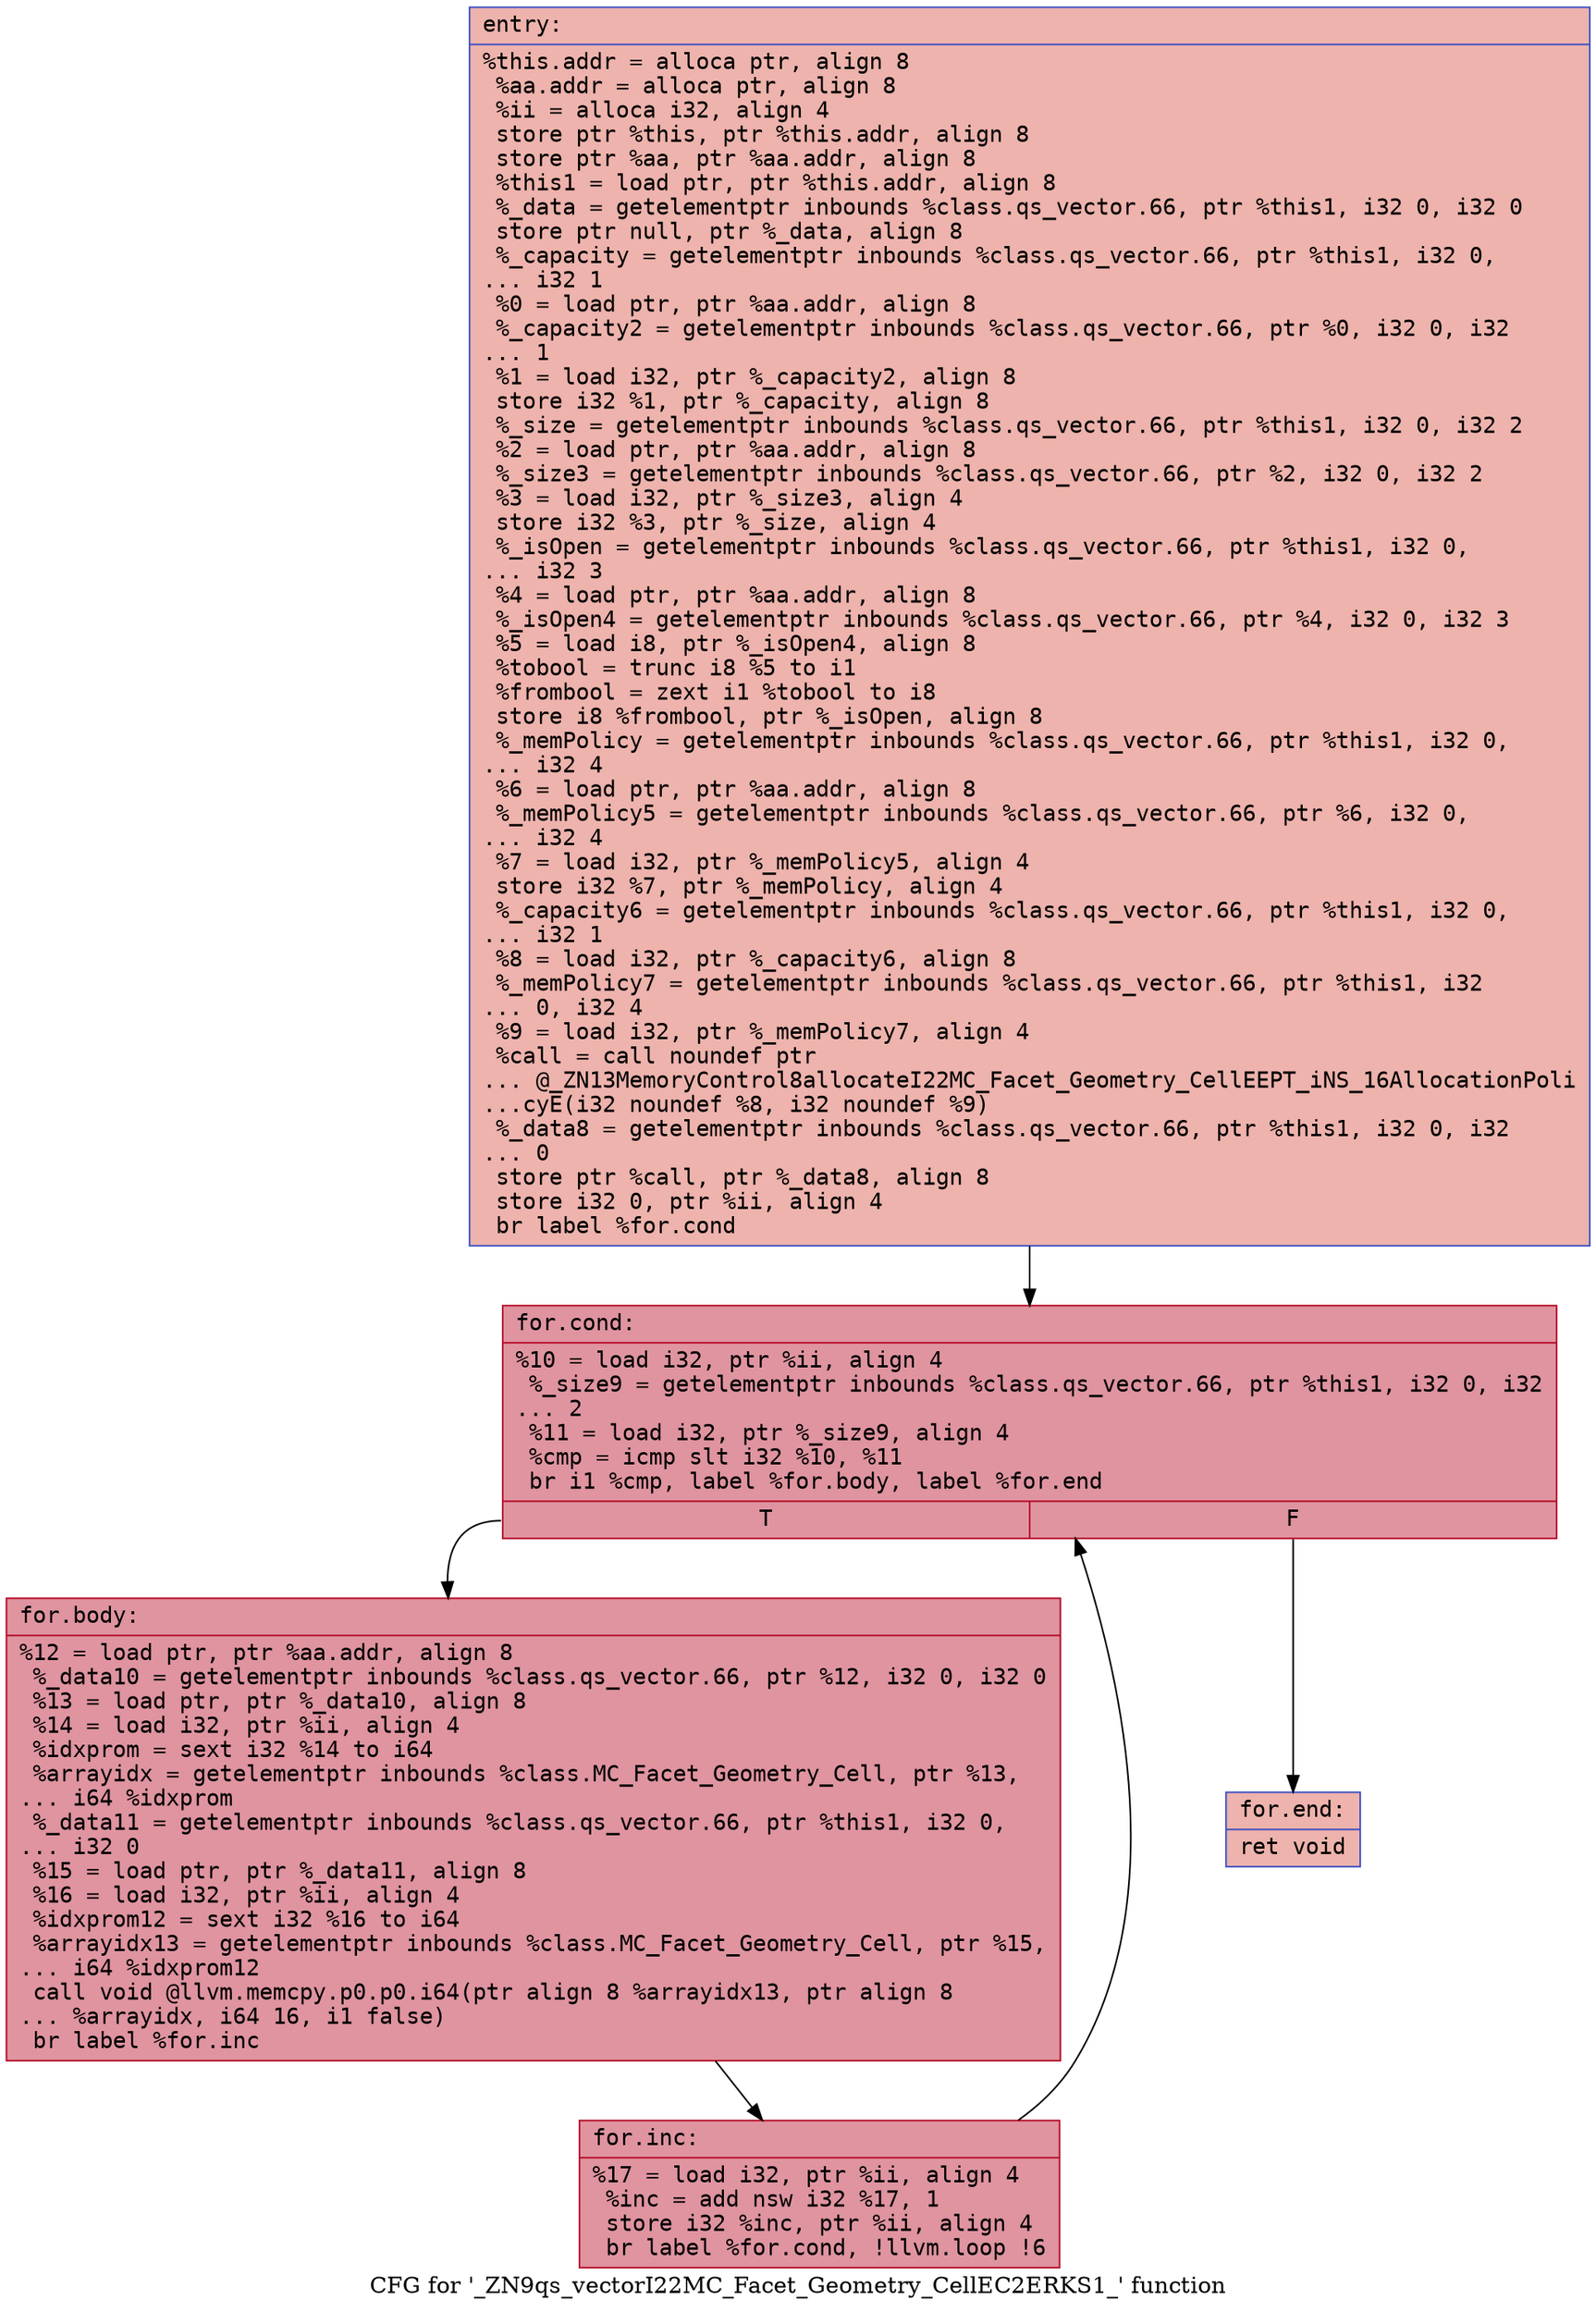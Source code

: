 digraph "CFG for '_ZN9qs_vectorI22MC_Facet_Geometry_CellEC2ERKS1_' function" {
	label="CFG for '_ZN9qs_vectorI22MC_Facet_Geometry_CellEC2ERKS1_' function";

	Node0x55dab48cbf60 [shape=record,color="#3d50c3ff", style=filled, fillcolor="#d6524470" fontname="Courier",label="{entry:\l|  %this.addr = alloca ptr, align 8\l  %aa.addr = alloca ptr, align 8\l  %ii = alloca i32, align 4\l  store ptr %this, ptr %this.addr, align 8\l  store ptr %aa, ptr %aa.addr, align 8\l  %this1 = load ptr, ptr %this.addr, align 8\l  %_data = getelementptr inbounds %class.qs_vector.66, ptr %this1, i32 0, i32 0\l  store ptr null, ptr %_data, align 8\l  %_capacity = getelementptr inbounds %class.qs_vector.66, ptr %this1, i32 0,\l... i32 1\l  %0 = load ptr, ptr %aa.addr, align 8\l  %_capacity2 = getelementptr inbounds %class.qs_vector.66, ptr %0, i32 0, i32\l... 1\l  %1 = load i32, ptr %_capacity2, align 8\l  store i32 %1, ptr %_capacity, align 8\l  %_size = getelementptr inbounds %class.qs_vector.66, ptr %this1, i32 0, i32 2\l  %2 = load ptr, ptr %aa.addr, align 8\l  %_size3 = getelementptr inbounds %class.qs_vector.66, ptr %2, i32 0, i32 2\l  %3 = load i32, ptr %_size3, align 4\l  store i32 %3, ptr %_size, align 4\l  %_isOpen = getelementptr inbounds %class.qs_vector.66, ptr %this1, i32 0,\l... i32 3\l  %4 = load ptr, ptr %aa.addr, align 8\l  %_isOpen4 = getelementptr inbounds %class.qs_vector.66, ptr %4, i32 0, i32 3\l  %5 = load i8, ptr %_isOpen4, align 8\l  %tobool = trunc i8 %5 to i1\l  %frombool = zext i1 %tobool to i8\l  store i8 %frombool, ptr %_isOpen, align 8\l  %_memPolicy = getelementptr inbounds %class.qs_vector.66, ptr %this1, i32 0,\l... i32 4\l  %6 = load ptr, ptr %aa.addr, align 8\l  %_memPolicy5 = getelementptr inbounds %class.qs_vector.66, ptr %6, i32 0,\l... i32 4\l  %7 = load i32, ptr %_memPolicy5, align 4\l  store i32 %7, ptr %_memPolicy, align 4\l  %_capacity6 = getelementptr inbounds %class.qs_vector.66, ptr %this1, i32 0,\l... i32 1\l  %8 = load i32, ptr %_capacity6, align 8\l  %_memPolicy7 = getelementptr inbounds %class.qs_vector.66, ptr %this1, i32\l... 0, i32 4\l  %9 = load i32, ptr %_memPolicy7, align 4\l  %call = call noundef ptr\l... @_ZN13MemoryControl8allocateI22MC_Facet_Geometry_CellEEPT_iNS_16AllocationPoli\l...cyE(i32 noundef %8, i32 noundef %9)\l  %_data8 = getelementptr inbounds %class.qs_vector.66, ptr %this1, i32 0, i32\l... 0\l  store ptr %call, ptr %_data8, align 8\l  store i32 0, ptr %ii, align 4\l  br label %for.cond\l}"];
	Node0x55dab48cbf60 -> Node0x55dab48cd970[tooltip="entry -> for.cond\nProbability 100.00%" ];
	Node0x55dab48cd970 [shape=record,color="#b70d28ff", style=filled, fillcolor="#b70d2870" fontname="Courier",label="{for.cond:\l|  %10 = load i32, ptr %ii, align 4\l  %_size9 = getelementptr inbounds %class.qs_vector.66, ptr %this1, i32 0, i32\l... 2\l  %11 = load i32, ptr %_size9, align 4\l  %cmp = icmp slt i32 %10, %11\l  br i1 %cmp, label %for.body, label %for.end\l|{<s0>T|<s1>F}}"];
	Node0x55dab48cd970:s0 -> Node0x55dab48cc9e0[tooltip="for.cond -> for.body\nProbability 96.88%" ];
	Node0x55dab48cd970:s1 -> Node0x55dab48cca60[tooltip="for.cond -> for.end\nProbability 3.12%" ];
	Node0x55dab48cc9e0 [shape=record,color="#b70d28ff", style=filled, fillcolor="#b70d2870" fontname="Courier",label="{for.body:\l|  %12 = load ptr, ptr %aa.addr, align 8\l  %_data10 = getelementptr inbounds %class.qs_vector.66, ptr %12, i32 0, i32 0\l  %13 = load ptr, ptr %_data10, align 8\l  %14 = load i32, ptr %ii, align 4\l  %idxprom = sext i32 %14 to i64\l  %arrayidx = getelementptr inbounds %class.MC_Facet_Geometry_Cell, ptr %13,\l... i64 %idxprom\l  %_data11 = getelementptr inbounds %class.qs_vector.66, ptr %this1, i32 0,\l... i32 0\l  %15 = load ptr, ptr %_data11, align 8\l  %16 = load i32, ptr %ii, align 4\l  %idxprom12 = sext i32 %16 to i64\l  %arrayidx13 = getelementptr inbounds %class.MC_Facet_Geometry_Cell, ptr %15,\l... i64 %idxprom12\l  call void @llvm.memcpy.p0.p0.i64(ptr align 8 %arrayidx13, ptr align 8\l... %arrayidx, i64 16, i1 false)\l  br label %for.inc\l}"];
	Node0x55dab48cc9e0 -> Node0x55dab48ce910[tooltip="for.body -> for.inc\nProbability 100.00%" ];
	Node0x55dab48ce910 [shape=record,color="#b70d28ff", style=filled, fillcolor="#b70d2870" fontname="Courier",label="{for.inc:\l|  %17 = load i32, ptr %ii, align 4\l  %inc = add nsw i32 %17, 1\l  store i32 %inc, ptr %ii, align 4\l  br label %for.cond, !llvm.loop !6\l}"];
	Node0x55dab48ce910 -> Node0x55dab48cd970[tooltip="for.inc -> for.cond\nProbability 100.00%" ];
	Node0x55dab48cca60 [shape=record,color="#3d50c3ff", style=filled, fillcolor="#d6524470" fontname="Courier",label="{for.end:\l|  ret void\l}"];
}
